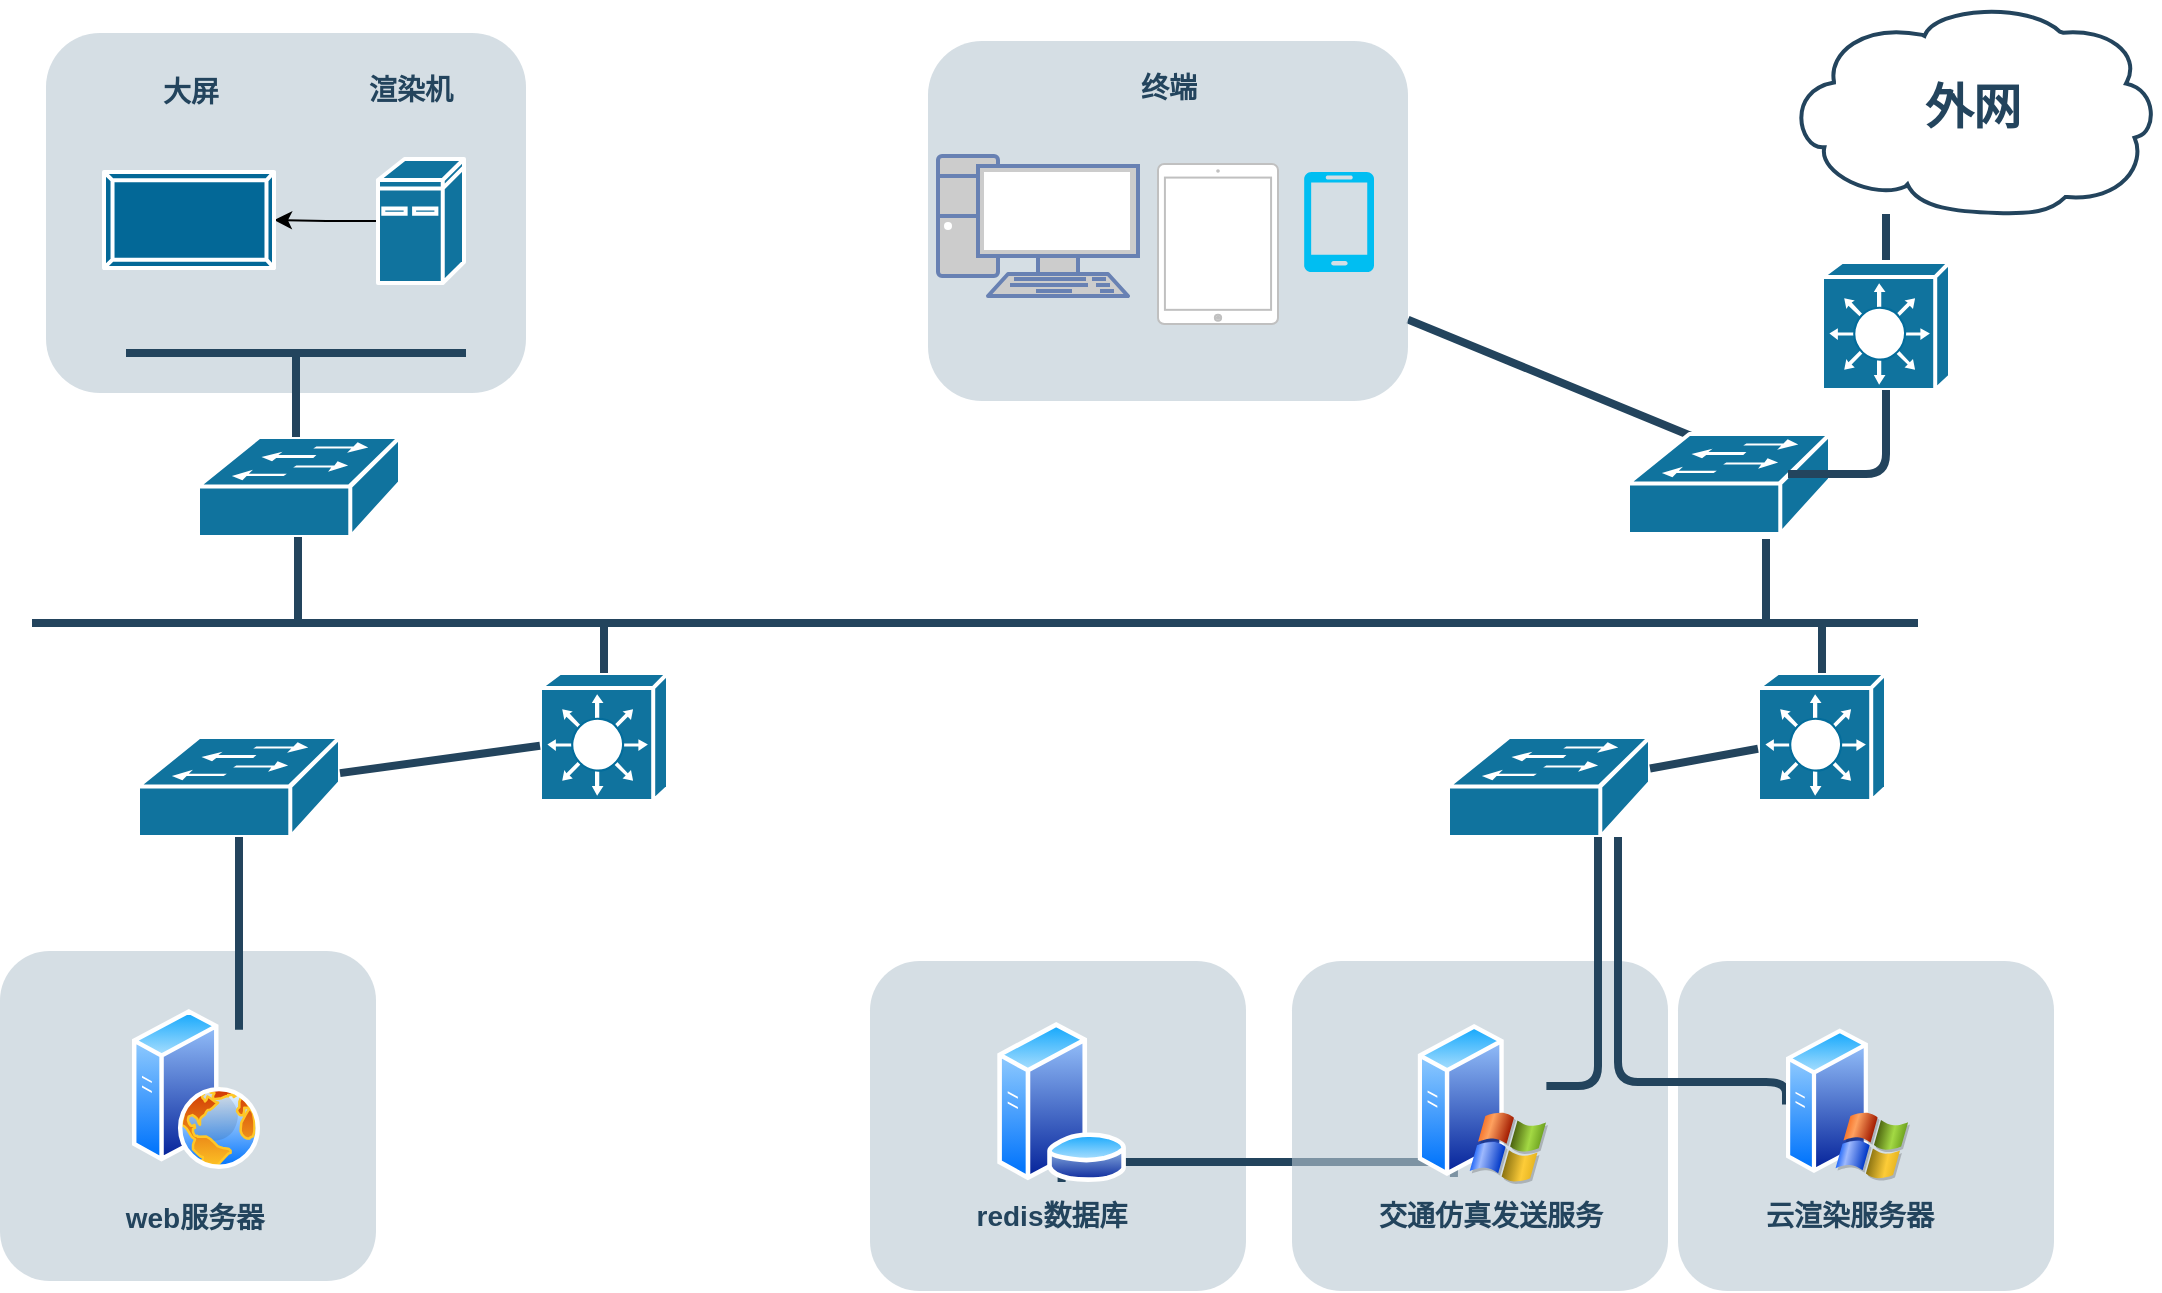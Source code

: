 <mxfile version="15.8.3" type="github">
  <diagram id="C6laS0qsvXffX3_ghi1u" name="Page-1">
    <mxGraphModel dx="1335" dy="794" grid="1" gridSize="10" guides="1" tooltips="1" connect="1" arrows="1" fold="1" page="1" pageScale="1" pageWidth="827" pageHeight="1169" math="0" shadow="0">
      <root>
        <mxCell id="0" />
        <mxCell id="1" parent="0" />
        <mxCell id="SZgwlAMUkpaW7T0OAop5-4" value="" style="rounded=1;whiteSpace=wrap;html=1;strokeColor=none;fillColor=#BAC8D3;fontSize=24;fontColor=#23445D;align=center;opacity=60;" vertex="1" parent="1">
          <mxGeometry x="631" y="499.5" width="188" height="165" as="geometry" />
        </mxCell>
        <mxCell id="SZgwlAMUkpaW7T0OAop5-5" value="" style="rounded=1;whiteSpace=wrap;html=1;strokeColor=none;fillColor=#BAC8D3;fontSize=24;fontColor=#23445D;align=center;opacity=60;" vertex="1" parent="1">
          <mxGeometry x="196" y="494.5" width="188" height="165" as="geometry" />
        </mxCell>
        <mxCell id="SZgwlAMUkpaW7T0OAop5-6" value="" style="rounded=1;whiteSpace=wrap;html=1;strokeColor=none;fillColor=#BAC8D3;fontSize=24;fontColor=#23445D;align=center;opacity=60;" vertex="1" parent="1">
          <mxGeometry x="219" y="35.5" width="240" height="180" as="geometry" />
        </mxCell>
        <mxCell id="SZgwlAMUkpaW7T0OAop5-8" value="" style="shape=mxgraph.cisco.switches.workgroup_switch;html=1;dashed=0;fillColor=#10739E;strokeColor=#ffffff;strokeWidth=2;verticalLabelPosition=bottom;verticalAlign=top;fontFamily=Helvetica;fontSize=36;fontColor=#FFB366" vertex="1" parent="1">
          <mxGeometry x="295" y="237.5" width="101" height="50" as="geometry" />
        </mxCell>
        <mxCell id="SZgwlAMUkpaW7T0OAop5-11" value="" style="shape=mxgraph.cisco.switches.layer_3_switch;html=1;dashed=0;fillColor=#10739E;strokeColor=#ffffff;strokeWidth=2;verticalLabelPosition=bottom;verticalAlign=top;fontFamily=Helvetica;fontSize=36;fontColor=#FFB366" vertex="1" parent="1">
          <mxGeometry x="466" y="355.5" width="64" height="64" as="geometry" />
        </mxCell>
        <mxCell id="SZgwlAMUkpaW7T0OAop5-12" value="" style="shape=mxgraph.cisco.switches.layer_3_switch;html=1;dashed=0;fillColor=#10739E;strokeColor=#ffffff;strokeWidth=2;verticalLabelPosition=bottom;verticalAlign=top;fontFamily=Helvetica;fontSize=36;fontColor=#FFB366" vertex="1" parent="1">
          <mxGeometry x="1075" y="355.5" width="64" height="64" as="geometry" />
        </mxCell>
        <mxCell id="SZgwlAMUkpaW7T0OAop5-13" value="" style="shape=mxgraph.cisco.switches.workgroup_switch;html=1;dashed=0;fillColor=#10739E;strokeColor=#ffffff;strokeWidth=2;verticalLabelPosition=bottom;verticalAlign=top;fontFamily=Helvetica;fontSize=36;fontColor=#FFB366" vertex="1" parent="1">
          <mxGeometry x="265" y="387.5" width="101" height="50" as="geometry" />
        </mxCell>
        <mxCell id="SZgwlAMUkpaW7T0OAop5-14" value="" style="shape=mxgraph.cisco.switches.workgroup_switch;html=1;dashed=0;fillColor=#10739E;strokeColor=#ffffff;strokeWidth=2;verticalLabelPosition=bottom;verticalAlign=top;fontFamily=Helvetica;fontSize=36;fontColor=#FFB366" vertex="1" parent="1">
          <mxGeometry x="920" y="387.5" width="101" height="50" as="geometry" />
        </mxCell>
        <mxCell id="SZgwlAMUkpaW7T0OAop5-17" value="" style="line;html=1;strokeColor=#23445D;" vertex="1" parent="1">
          <mxGeometry x="259" y="190.5" width="170" height="10" as="geometry" />
        </mxCell>
        <mxCell id="SZgwlAMUkpaW7T0OAop5-18" value="" style="line;html=1;strokeColor=#23445D;" vertex="1" parent="1">
          <mxGeometry x="212" y="325.5" width="943" height="10" as="geometry" />
        </mxCell>
        <mxCell id="SZgwlAMUkpaW7T0OAop5-19" value="" style="edgeStyle=elbowEdgeStyle;elbow=horizontal;endArrow=none;html=1;strokeColor=#23445D;endFill=0;strokeWidth=4;rounded=1" edge="1" parent="1" target="SZgwlAMUkpaW7T0OAop5-8">
          <mxGeometry width="100" height="100" relative="1" as="geometry">
            <mxPoint x="344" y="195.5" as="sourcePoint" />
            <mxPoint x="344" y="225.5" as="targetPoint" />
          </mxGeometry>
        </mxCell>
        <mxCell id="SZgwlAMUkpaW7T0OAop5-20" value="" style="edgeStyle=elbowEdgeStyle;elbow=horizontal;endArrow=none;html=1;strokeColor=#23445D;endFill=0;strokeWidth=4;rounded=1" edge="1" parent="1">
          <mxGeometry width="100" height="100" relative="1" as="geometry">
            <mxPoint x="345" y="287.5" as="sourcePoint" />
            <mxPoint x="345.278" y="330.583" as="targetPoint" />
          </mxGeometry>
        </mxCell>
        <mxCell id="SZgwlAMUkpaW7T0OAop5-21" value="" style="edgeStyle=elbowEdgeStyle;elbow=horizontal;endArrow=none;html=1;strokeColor=#23445D;endFill=0;strokeWidth=4;rounded=1" edge="1" parent="1" source="SZgwlAMUkpaW7T0OAop5-48" target="SZgwlAMUkpaW7T0OAop5-67">
          <mxGeometry width="100" height="100" relative="1" as="geometry">
            <mxPoint x="1079" y="197.5" as="sourcePoint" />
            <mxPoint x="1080" y="237.5" as="targetPoint" />
          </mxGeometry>
        </mxCell>
        <mxCell id="SZgwlAMUkpaW7T0OAop5-22" value="" style="edgeStyle=elbowEdgeStyle;elbow=horizontal;endArrow=none;html=1;strokeColor=#23445D;endFill=0;strokeWidth=4;rounded=1" edge="1" parent="1">
          <mxGeometry width="100" height="100" relative="1" as="geometry">
            <mxPoint x="1079" y="288.5" as="sourcePoint" />
            <mxPoint x="1079.278" y="330.583" as="targetPoint" />
          </mxGeometry>
        </mxCell>
        <mxCell id="SZgwlAMUkpaW7T0OAop5-23" value="" style="elbow=horizontal;endArrow=none;html=1;strokeColor=#23445D;endFill=0;strokeWidth=4;rounded=1" edge="1" parent="1" target="SZgwlAMUkpaW7T0OAop5-61">
          <mxGeometry width="100" height="100" relative="1" as="geometry">
            <mxPoint x="1042.831" y="237.5" as="sourcePoint" />
            <mxPoint x="977.715" y="190.5" as="targetPoint" />
          </mxGeometry>
        </mxCell>
        <mxCell id="SZgwlAMUkpaW7T0OAop5-24" style="edgeStyle=none;rounded=1;html=1;strokeColor=#23445D;endArrow=none;endFill=0;strokeWidth=4" edge="1" parent="1" source="SZgwlAMUkpaW7T0OAop5-11" target="SZgwlAMUkpaW7T0OAop5-13">
          <mxGeometry relative="1" as="geometry" />
        </mxCell>
        <mxCell id="SZgwlAMUkpaW7T0OAop5-26" style="edgeStyle=none;rounded=1;html=1;strokeColor=#23445D;endArrow=none;endFill=0;strokeWidth=4" edge="1" parent="1" source="SZgwlAMUkpaW7T0OAop5-12" target="SZgwlAMUkpaW7T0OAop5-14">
          <mxGeometry relative="1" as="geometry" />
        </mxCell>
        <mxCell id="SZgwlAMUkpaW7T0OAop5-27" value="" style="edgeStyle=elbowEdgeStyle;elbow=horizontal;endArrow=none;html=1;strokeColor=#23445D;endFill=0;strokeWidth=4;rounded=1" edge="1" parent="1" target="SZgwlAMUkpaW7T0OAop5-11">
          <mxGeometry width="100" height="100" relative="1" as="geometry">
            <mxPoint x="498" y="330.5" as="sourcePoint" />
            <mxPoint x="498.278" y="372.583" as="targetPoint" />
          </mxGeometry>
        </mxCell>
        <mxCell id="SZgwlAMUkpaW7T0OAop5-28" value="" style="edgeStyle=elbowEdgeStyle;elbow=horizontal;endArrow=none;html=1;strokeColor=#23445D;endFill=0;strokeWidth=4;rounded=1" edge="1" parent="1" target="SZgwlAMUkpaW7T0OAop5-12">
          <mxGeometry width="100" height="100" relative="1" as="geometry">
            <mxPoint x="1107" y="330.5" as="sourcePoint" />
            <mxPoint x="1107.278" y="372.583" as="targetPoint" />
          </mxGeometry>
        </mxCell>
        <mxCell id="SZgwlAMUkpaW7T0OAop5-29" style="edgeStyle=orthogonalEdgeStyle;rounded=1;html=1;strokeColor=#23445D;endArrow=none;endFill=0;strokeWidth=4;" edge="1" parent="1" source="SZgwlAMUkpaW7T0OAop5-13" target="SZgwlAMUkpaW7T0OAop5-60">
          <mxGeometry relative="1" as="geometry">
            <Array as="points">
              <mxPoint x="295" y="561" />
            </Array>
            <mxPoint x="295" y="455.5" as="sourcePoint" />
            <mxPoint x="248" y="560.5" as="targetPoint" />
          </mxGeometry>
        </mxCell>
        <mxCell id="SZgwlAMUkpaW7T0OAop5-31" style="edgeStyle=orthogonalEdgeStyle;rounded=1;html=1;strokeColor=#23445D;endArrow=none;endFill=0;strokeWidth=4;entryX=0.5;entryY=1;entryDx=0;entryDy=0;exitX=0.25;exitY=1;exitDx=0;exitDy=0;" edge="1" parent="1" source="SZgwlAMUkpaW7T0OAop5-56" target="SZgwlAMUkpaW7T0OAop5-59">
          <mxGeometry relative="1" as="geometry">
            <Array as="points">
              <mxPoint x="923" y="600" />
              <mxPoint x="727" y="600" />
            </Array>
            <mxPoint x="748" y="554" as="targetPoint" />
          </mxGeometry>
        </mxCell>
        <mxCell id="SZgwlAMUkpaW7T0OAop5-32" value="&lt;font color=&quot;#23445d&quot;&gt;大屏&lt;/font&gt;" style="rounded=1;whiteSpace=wrap;html=1;strokeColor=none;fillColor=none;fontSize=14;fontColor=#742B21;align=center;fontStyle=1" vertex="1" parent="1">
          <mxGeometry x="256" y="55.5" width="71" height="19" as="geometry" />
        </mxCell>
        <mxCell id="SZgwlAMUkpaW7T0OAop5-33" value="redis数据库" style="rounded=1;whiteSpace=wrap;html=1;strokeColor=none;fillColor=none;fontSize=14;fontColor=#23445D;align=center;fontStyle=1" vertex="1" parent="1">
          <mxGeometry x="675" y="617" width="94" height="20" as="geometry" />
        </mxCell>
        <mxCell id="SZgwlAMUkpaW7T0OAop5-35" value="web服务器" style="rounded=1;whiteSpace=wrap;html=1;strokeColor=none;fillColor=none;fontSize=14;fontColor=#23445D;align=center;fontStyle=1" vertex="1" parent="1">
          <mxGeometry x="247" y="618" width="93" height="19" as="geometry" />
        </mxCell>
        <mxCell id="SZgwlAMUkpaW7T0OAop5-36" style="edgeStyle=orthogonalEdgeStyle;curved=1;rounded=0;jumpStyle=none;html=1;exitX=0.75;exitY=0;entryX=0.75;entryY=0;shadow=0;labelBackgroundColor=#ffffff;startArrow=none;startFill=0;endArrow=none;endFill=0;endSize=10;jettySize=auto;orthogonalLoop=1;strokeColor=#23445D;strokeWidth=2;fillColor=#F08705;fontFamily=Helvetica;fontSize=25;fontColor=#23445D;align=left;" edge="1" parent="1">
          <mxGeometry relative="1" as="geometry">
            <mxPoint x="439.75" y="618" as="sourcePoint" />
            <mxPoint x="439.75" y="618" as="targetPoint" />
          </mxGeometry>
        </mxCell>
        <mxCell id="SZgwlAMUkpaW7T0OAop5-40" value="" style="rounded=1;whiteSpace=wrap;html=1;strokeColor=none;fillColor=#BAC8D3;fontSize=24;fontColor=#23445D;align=center;opacity=60;" vertex="1" parent="1">
          <mxGeometry x="842" y="499.5" width="188" height="165" as="geometry" />
        </mxCell>
        <mxCell id="SZgwlAMUkpaW7T0OAop5-41" value="交通仿真发送服务" style="rounded=1;whiteSpace=wrap;html=1;strokeColor=none;fillColor=none;fontSize=14;fontColor=#23445D;align=center;fontStyle=1" vertex="1" parent="1">
          <mxGeometry x="881" y="617" width="121" height="20" as="geometry" />
        </mxCell>
        <mxCell id="SZgwlAMUkpaW7T0OAop5-42" value="" style="rounded=1;whiteSpace=wrap;html=1;strokeColor=none;fillColor=#BAC8D3;fontSize=24;fontColor=#23445D;align=center;opacity=60;" vertex="1" parent="1">
          <mxGeometry x="1035" y="499.5" width="188" height="165" as="geometry" />
        </mxCell>
        <mxCell id="SZgwlAMUkpaW7T0OAop5-43" value="云渲染服务器" style="rounded=1;whiteSpace=wrap;html=1;strokeColor=none;fillColor=none;fontSize=14;fontColor=#23445D;align=center;fontStyle=1" vertex="1" parent="1">
          <mxGeometry x="1071" y="617" width="100" height="20" as="geometry" />
        </mxCell>
        <mxCell id="SZgwlAMUkpaW7T0OAop5-46" style="edgeStyle=orthogonalEdgeStyle;rounded=1;html=1;strokeColor=#23445D;endArrow=none;endFill=0;strokeWidth=4;" edge="1" parent="1" source="SZgwlAMUkpaW7T0OAop5-14" target="SZgwlAMUkpaW7T0OAop5-56">
          <mxGeometry relative="1" as="geometry">
            <Array as="points">
              <mxPoint x="995" y="562" />
            </Array>
            <mxPoint x="995" y="447.5" as="sourcePoint" />
            <mxPoint x="1035" y="562" as="targetPoint" />
          </mxGeometry>
        </mxCell>
        <mxCell id="SZgwlAMUkpaW7T0OAop5-47" style="edgeStyle=orthogonalEdgeStyle;rounded=1;html=1;strokeColor=#23445D;endArrow=none;endFill=0;strokeWidth=4;entryX=0;entryY=0.5;entryDx=0;entryDy=0;" edge="1" parent="1" source="SZgwlAMUkpaW7T0OAop5-14" target="SZgwlAMUkpaW7T0OAop5-57">
          <mxGeometry relative="1" as="geometry">
            <Array as="points">
              <mxPoint x="1005" y="560" />
              <mxPoint x="1089" y="560" />
            </Array>
            <mxPoint x="1005" y="447.5" as="sourcePoint" />
            <mxPoint x="1225.88" y="547.96" as="targetPoint" />
          </mxGeometry>
        </mxCell>
        <mxCell id="SZgwlAMUkpaW7T0OAop5-48" value="外网" style="shape=mxgraph.cisco.storage.cloud;html=1;dashed=0;strokeColor=#23445D;fillColor=#ffffff;strokeWidth=2;fontFamily=Helvetica;fontSize=24;fontColor=#23445D;align=center;fontStyle=1" vertex="1" parent="1">
          <mxGeometry x="1089" y="20" width="186" height="106" as="geometry" />
        </mxCell>
        <mxCell id="SZgwlAMUkpaW7T0OAop5-54" style="edgeStyle=orthogonalEdgeStyle;rounded=0;orthogonalLoop=1;jettySize=auto;html=1;exitX=0;exitY=0.5;exitDx=0;exitDy=0;exitPerimeter=0;entryX=1;entryY=0.5;entryDx=0;entryDy=0;entryPerimeter=0;" edge="1" parent="1" source="SZgwlAMUkpaW7T0OAop5-49" target="SZgwlAMUkpaW7T0OAop5-62">
          <mxGeometry relative="1" as="geometry" />
        </mxCell>
        <mxCell id="SZgwlAMUkpaW7T0OAop5-49" value="" style="shape=mxgraph.cisco.computers_and_peripherals.ibm_mini_as400;html=1;dashed=0;fillColor=#10739E;strokeColor=#ffffff;strokeWidth=2;verticalLabelPosition=bottom;verticalAlign=top;fontFamily=Helvetica;fontSize=36;fontColor=#FFB366" vertex="1" parent="1">
          <mxGeometry x="385" y="98.5" width="43" height="62" as="geometry" />
        </mxCell>
        <mxCell id="SZgwlAMUkpaW7T0OAop5-52" value="&lt;font color=&quot;#23445d&quot;&gt;渲染机&lt;/font&gt;" style="rounded=1;whiteSpace=wrap;html=1;strokeColor=none;fillColor=none;fontSize=14;fontColor=#742B21;align=center;fontStyle=1" vertex="1" parent="1">
          <mxGeometry x="366" y="54.5" width="71" height="19" as="geometry" />
        </mxCell>
        <mxCell id="SZgwlAMUkpaW7T0OAop5-55" value="" style="shape=mxgraph.cisco.switches.workgroup_switch;html=1;dashed=0;fillColor=#10739E;strokeColor=#ffffff;strokeWidth=2;verticalLabelPosition=bottom;verticalAlign=top;fontFamily=Helvetica;fontSize=36;fontColor=#FFB366" vertex="1" parent="1">
          <mxGeometry x="1010" y="236" width="101" height="50" as="geometry" />
        </mxCell>
        <mxCell id="SZgwlAMUkpaW7T0OAop5-56" value="" style="aspect=fixed;perimeter=ellipsePerimeter;html=1;align=center;shadow=0;dashed=0;spacingTop=3;image;image=img/lib/active_directory/windows_server_2.svg;" vertex="1" parent="1">
          <mxGeometry x="904.8" y="530.25" width="65.2" height="81.5" as="geometry" />
        </mxCell>
        <mxCell id="SZgwlAMUkpaW7T0OAop5-57" value="" style="aspect=fixed;perimeter=ellipsePerimeter;html=1;align=center;shadow=0;dashed=0;spacingTop=3;image;image=img/lib/active_directory/windows_server_2.svg;" vertex="1" parent="1">
          <mxGeometry x="1089" y="532.5" width="62" height="77.5" as="geometry" />
        </mxCell>
        <mxCell id="SZgwlAMUkpaW7T0OAop5-59" value="" style="aspect=fixed;perimeter=ellipsePerimeter;html=1;align=center;shadow=0;dashed=0;spacingTop=3;image;image=img/lib/active_directory/database_server.svg;" vertex="1" parent="1">
          <mxGeometry x="694" y="530" width="65.6" height="80" as="geometry" />
        </mxCell>
        <mxCell id="SZgwlAMUkpaW7T0OAop5-60" value="" style="aspect=fixed;perimeter=ellipsePerimeter;html=1;align=center;shadow=0;dashed=0;spacingTop=3;image;image=img/lib/active_directory/web_server.svg;" vertex="1" parent="1">
          <mxGeometry x="262" y="523.5" width="64" height="80" as="geometry" />
        </mxCell>
        <mxCell id="SZgwlAMUkpaW7T0OAop5-61" value="" style="rounded=1;whiteSpace=wrap;html=1;strokeColor=none;fillColor=#BAC8D3;fontSize=24;fontColor=#23445D;align=center;opacity=60;" vertex="1" parent="1">
          <mxGeometry x="660" y="39.5" width="240" height="180" as="geometry" />
        </mxCell>
        <mxCell id="SZgwlAMUkpaW7T0OAop5-62" value="" style="shape=mxgraph.cisco.misc.pad_2;html=1;pointerEvents=1;dashed=0;fillColor=#036897;strokeColor=#ffffff;strokeWidth=2;verticalLabelPosition=bottom;verticalAlign=top;align=center;outlineConnect=0;" vertex="1" parent="1">
          <mxGeometry x="248" y="105" width="85" height="48" as="geometry" />
        </mxCell>
        <mxCell id="SZgwlAMUkpaW7T0OAop5-63" value="" style="html=1;verticalLabelPosition=bottom;labelBackgroundColor=#ffffff;verticalAlign=top;shadow=0;dashed=0;strokeWidth=1;shape=mxgraph.ios7.misc.ipad13inch;strokeColor=#c0c0c0;" vertex="1" parent="1">
          <mxGeometry x="775" y="101" width="60" height="80" as="geometry" />
        </mxCell>
        <mxCell id="SZgwlAMUkpaW7T0OAop5-64" value="" style="verticalLabelPosition=bottom;html=1;verticalAlign=top;align=center;strokeColor=none;fillColor=#00BEF2;shape=mxgraph.azure.mobile;pointerEvents=1;" vertex="1" parent="1">
          <mxGeometry x="848" y="105" width="35" height="50" as="geometry" />
        </mxCell>
        <mxCell id="SZgwlAMUkpaW7T0OAop5-65" value="" style="fontColor=#0066CC;verticalAlign=top;verticalLabelPosition=bottom;labelPosition=center;align=center;html=1;outlineConnect=0;fillColor=#CCCCCC;strokeColor=#6881B3;gradientColor=none;gradientDirection=north;strokeWidth=2;shape=mxgraph.networks.pc;" vertex="1" parent="1">
          <mxGeometry x="665" y="97" width="100" height="70" as="geometry" />
        </mxCell>
        <mxCell id="SZgwlAMUkpaW7T0OAop5-66" value="&lt;font color=&quot;#23445d&quot;&gt;终端&lt;/font&gt;" style="rounded=1;whiteSpace=wrap;html=1;strokeColor=none;fillColor=none;fontSize=14;fontColor=#742B21;align=center;fontStyle=1" vertex="1" parent="1">
          <mxGeometry x="744.5" y="53" width="71" height="19" as="geometry" />
        </mxCell>
        <mxCell id="SZgwlAMUkpaW7T0OAop5-67" value="" style="shape=mxgraph.cisco.switches.layer_3_switch;html=1;dashed=0;fillColor=#10739E;strokeColor=#ffffff;strokeWidth=2;verticalLabelPosition=bottom;verticalAlign=top;fontFamily=Helvetica;fontSize=36;fontColor=#FFB366" vertex="1" parent="1">
          <mxGeometry x="1107" y="150" width="64" height="64" as="geometry" />
        </mxCell>
        <mxCell id="SZgwlAMUkpaW7T0OAop5-69" value="" style="edgeStyle=elbowEdgeStyle;elbow=horizontal;endArrow=none;html=1;strokeColor=#23445D;endFill=0;strokeWidth=4;rounded=1;entryX=0.5;entryY=1;entryDx=0;entryDy=0;entryPerimeter=0;exitX=0.792;exitY=0.4;exitDx=0;exitDy=0;exitPerimeter=0;" edge="1" parent="1" source="SZgwlAMUkpaW7T0OAop5-55" target="SZgwlAMUkpaW7T0OAop5-67">
          <mxGeometry width="100" height="100" relative="1" as="geometry">
            <mxPoint x="1158" y="116.5" as="sourcePoint" />
            <mxPoint x="1085" y="151" as="targetPoint" />
            <Array as="points">
              <mxPoint x="1139" y="240" />
            </Array>
          </mxGeometry>
        </mxCell>
      </root>
    </mxGraphModel>
  </diagram>
</mxfile>
